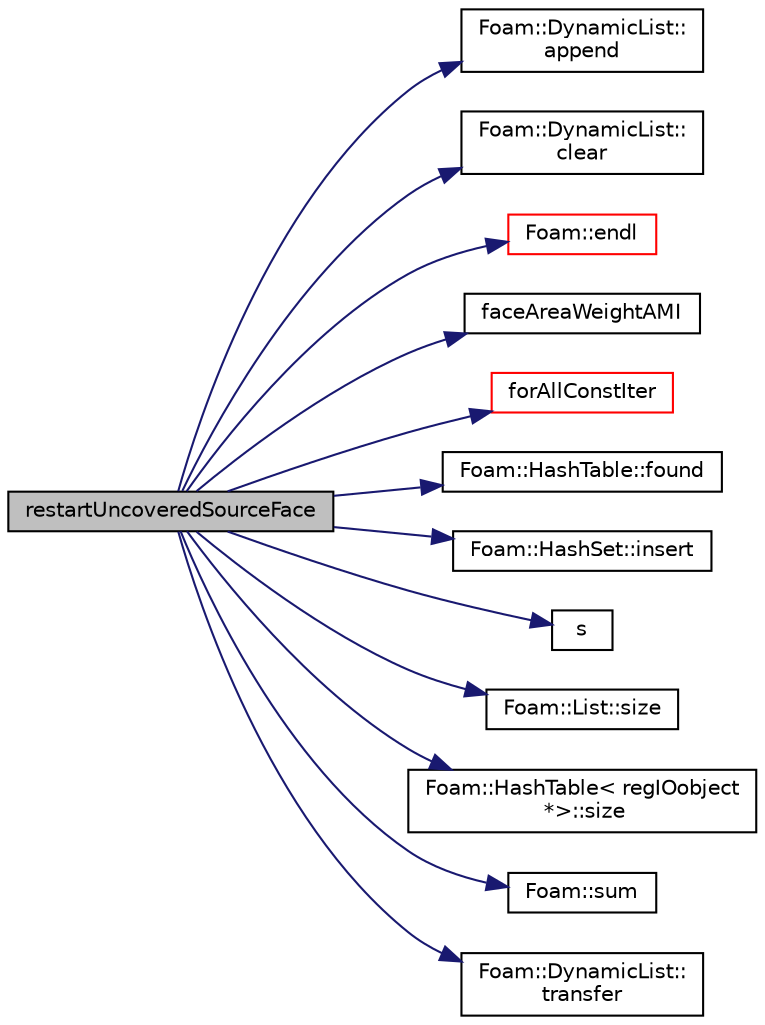 digraph "restartUncoveredSourceFace"
{
  bgcolor="transparent";
  edge [fontname="Helvetica",fontsize="10",labelfontname="Helvetica",labelfontsize="10"];
  node [fontname="Helvetica",fontsize="10",shape=record];
  rankdir="LR";
  Node657 [label="restartUncoveredSourceFace",height=0.2,width=0.4,color="black", fillcolor="grey75", style="filled", fontcolor="black"];
  Node657 -> Node658 [color="midnightblue",fontsize="10",style="solid",fontname="Helvetica"];
  Node658 [label="Foam::DynamicList::\lappend",height=0.2,width=0.4,color="black",URL="$a27005.html#a7b67b42af715604376ad63a681dee6d8",tooltip="Append an element at the end of the list. "];
  Node657 -> Node659 [color="midnightblue",fontsize="10",style="solid",fontname="Helvetica"];
  Node659 [label="Foam::DynamicList::\lclear",height=0.2,width=0.4,color="black",URL="$a27005.html#ac8bb3912a3ce86b15842e79d0b421204",tooltip="Clear the addressed list, i.e. set the size to zero. "];
  Node657 -> Node660 [color="midnightblue",fontsize="10",style="solid",fontname="Helvetica"];
  Node660 [label="Foam::endl",height=0.2,width=0.4,color="red",URL="$a21851.html#a2db8fe02a0d3909e9351bb4275b23ce4",tooltip="Add newline and flush stream. "];
  Node657 -> Node662 [color="midnightblue",fontsize="10",style="solid",fontname="Helvetica"];
  Node662 [label="faceAreaWeightAMI",height=0.2,width=0.4,color="black",URL="$a26009.html#a6307faabee6ff74e9e41bf28981626bd",tooltip="Disallow default bitwise copy construct. "];
  Node657 -> Node663 [color="midnightblue",fontsize="10",style="solid",fontname="Helvetica"];
  Node663 [label="forAllConstIter",height=0.2,width=0.4,color="red",URL="$a39311.html#ae21e2836509b0fa7f7cedf6493b11b09"];
  Node657 -> Node958 [color="midnightblue",fontsize="10",style="solid",fontname="Helvetica"];
  Node958 [label="Foam::HashTable::found",height=0.2,width=0.4,color="black",URL="$a26841.html#a9a7a02c333e3e98344a1e5b891c4d985",tooltip="Return true if hashedEntry is found in table. "];
  Node657 -> Node959 [color="midnightblue",fontsize="10",style="solid",fontname="Helvetica"];
  Node959 [label="Foam::HashSet::insert",height=0.2,width=0.4,color="black",URL="$a26829.html#a49f0753d9652681fc3a81f59951a0ad7",tooltip="Insert a new entry. "];
  Node657 -> Node960 [color="midnightblue",fontsize="10",style="solid",fontname="Helvetica"];
  Node960 [label="s",height=0.2,width=0.4,color="black",URL="$a19343.html#abb9c4233033fad2ad0206cd4adad3b9f"];
  Node657 -> Node750 [color="midnightblue",fontsize="10",style="solid",fontname="Helvetica"];
  Node750 [label="Foam::List::size",height=0.2,width=0.4,color="black",URL="$a26833.html#a8a5f6fa29bd4b500caf186f60245b384",tooltip="Override size to be inconsistent with allocated storage. "];
  Node657 -> Node911 [color="midnightblue",fontsize="10",style="solid",fontname="Helvetica"];
  Node911 [label="Foam::HashTable\< regIOobject\l *\>::size",height=0.2,width=0.4,color="black",URL="$a26841.html#a47b3bf30da1eb3ab8076b5fbe00e0494",tooltip="Return number of elements in table. "];
  Node657 -> Node961 [color="midnightblue",fontsize="10",style="solid",fontname="Helvetica"];
  Node961 [label="Foam::sum",height=0.2,width=0.4,color="black",URL="$a21851.html#a3d8733143aad0e03b300186ab4bef137"];
  Node657 -> Node962 [color="midnightblue",fontsize="10",style="solid",fontname="Helvetica"];
  Node962 [label="Foam::DynamicList::\ltransfer",height=0.2,width=0.4,color="black",URL="$a27005.html#a25ad1d2084d16b234b0cf91c07e832c0",tooltip="Transfer contents of the argument List into this. "];
}
